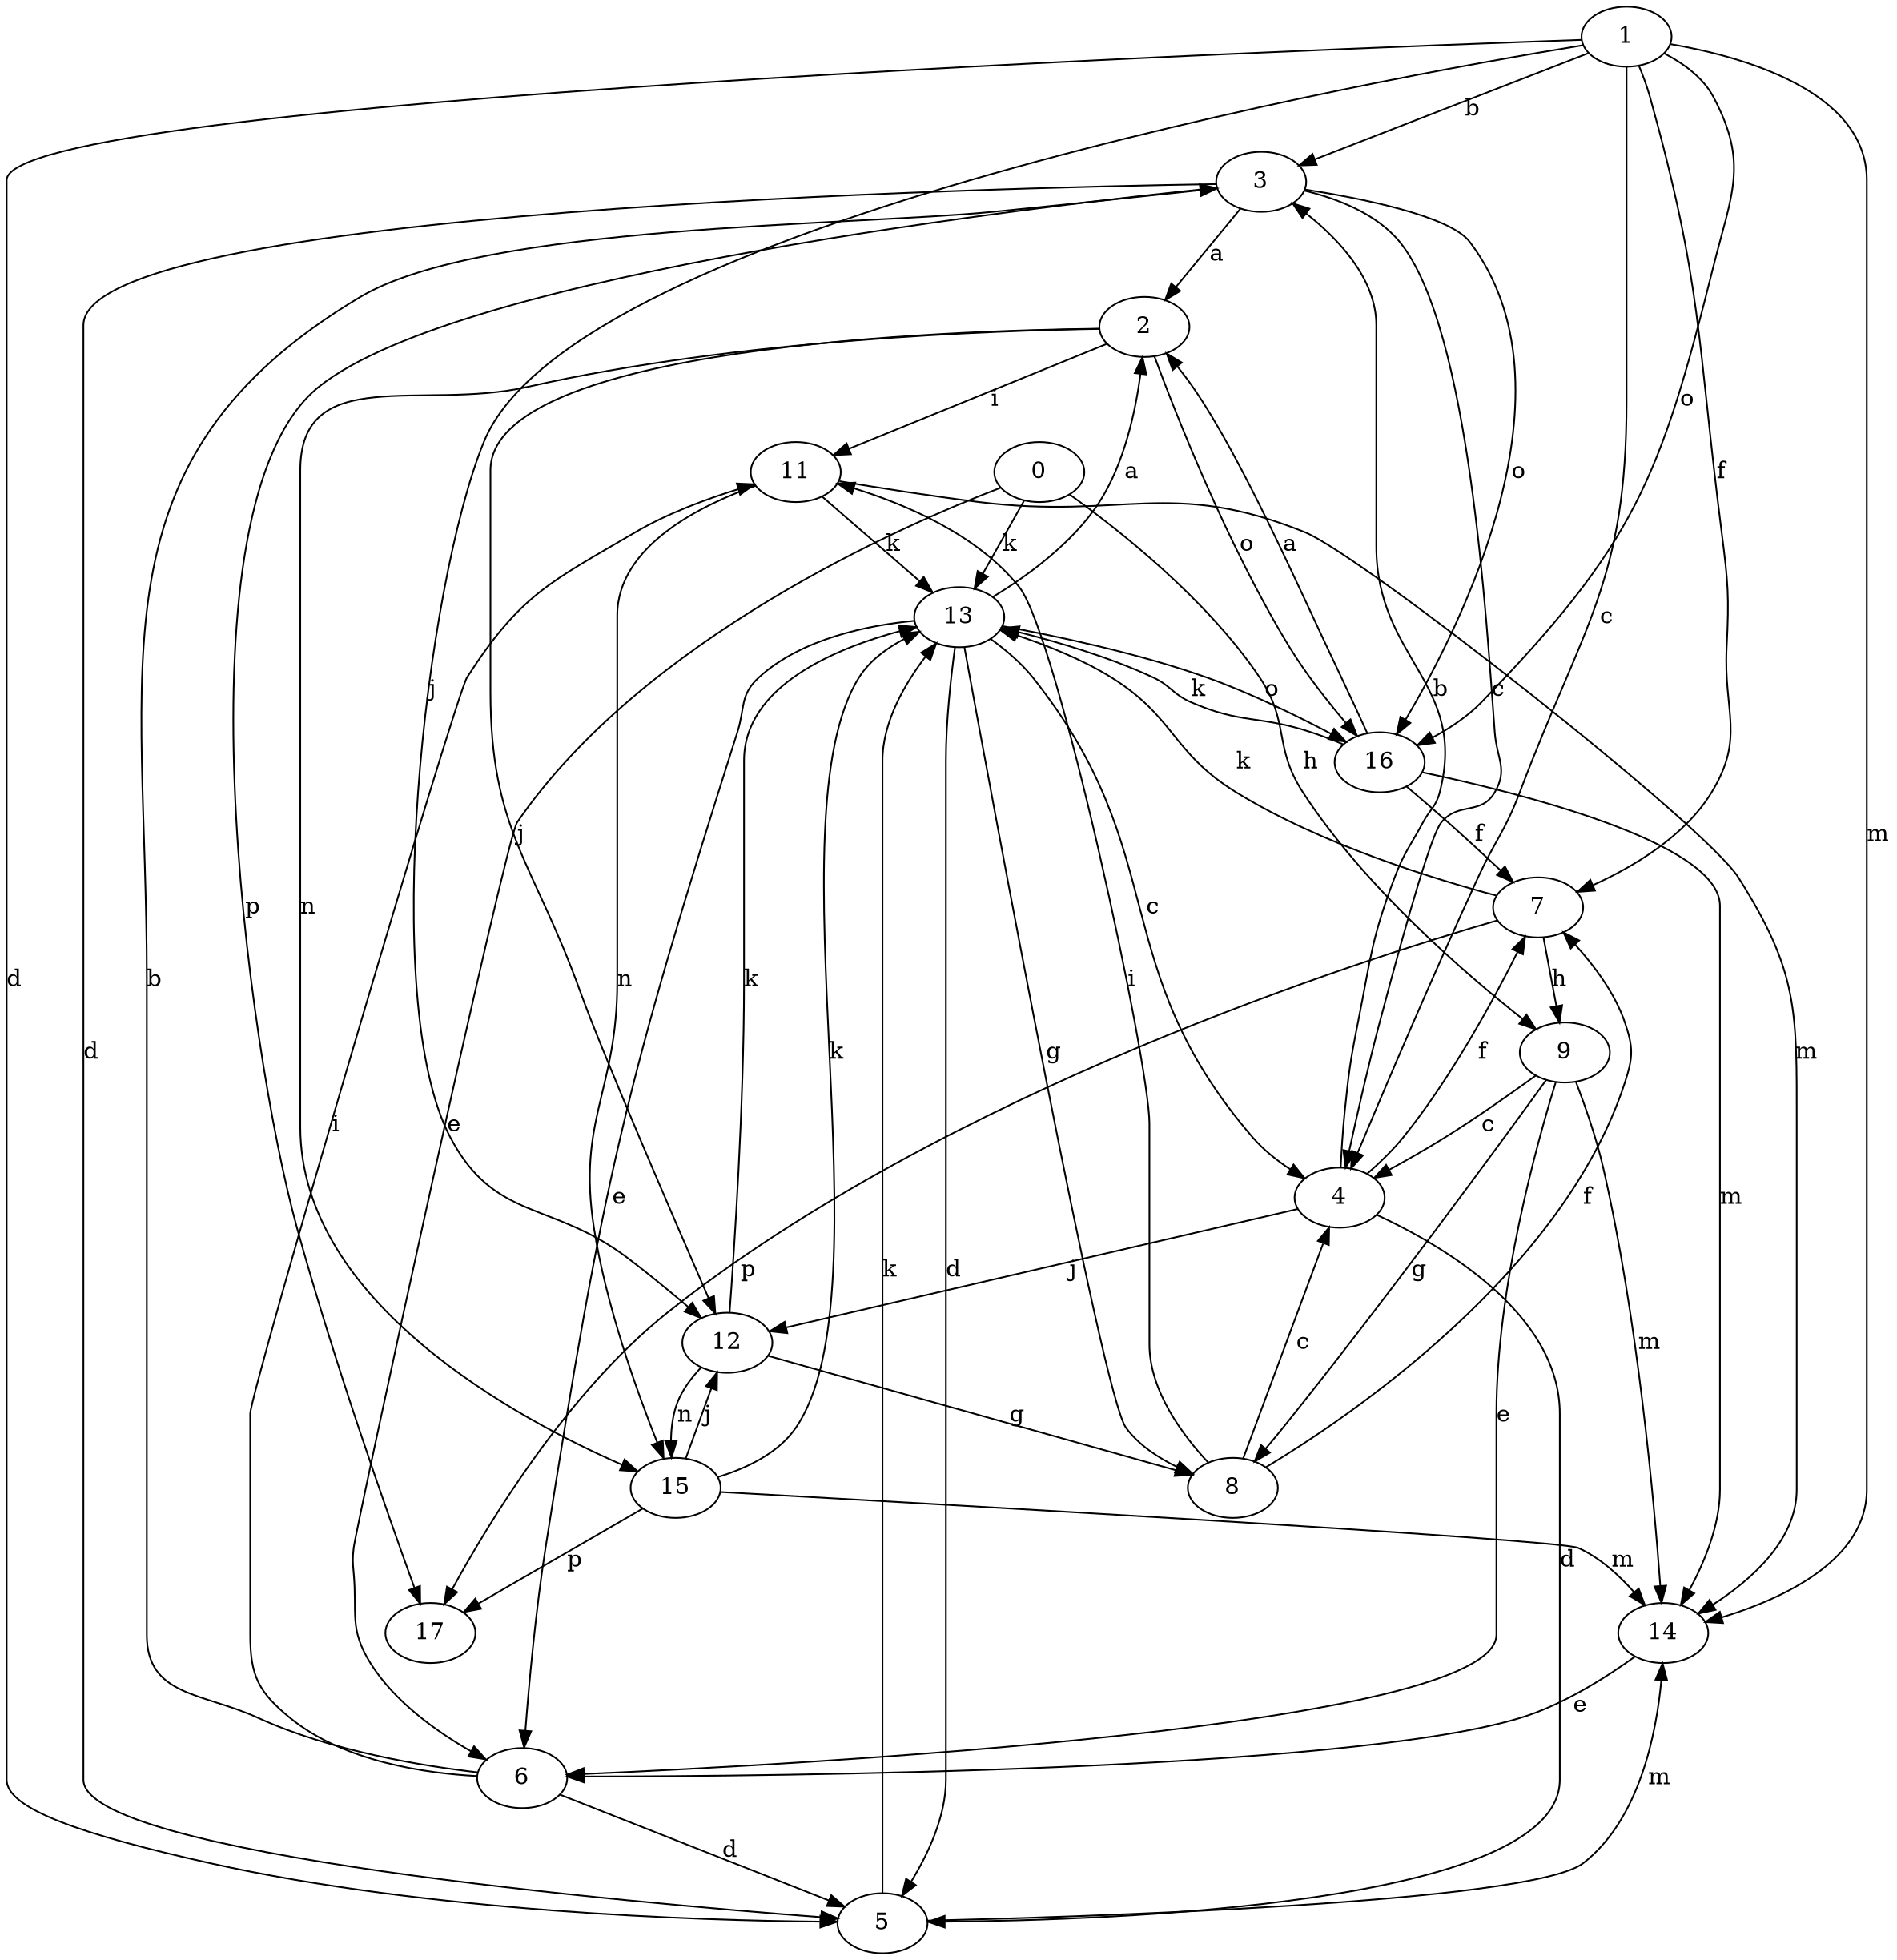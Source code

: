 strict digraph  {
1;
2;
3;
4;
5;
6;
7;
8;
9;
11;
12;
13;
14;
15;
0;
16;
17;
1 -> 3  [label=b];
1 -> 4  [label=c];
1 -> 5  [label=d];
1 -> 7  [label=f];
1 -> 12  [label=j];
1 -> 14  [label=m];
1 -> 16  [label=o];
2 -> 11  [label=i];
2 -> 12  [label=j];
2 -> 15  [label=n];
2 -> 16  [label=o];
3 -> 2  [label=a];
3 -> 4  [label=c];
3 -> 5  [label=d];
3 -> 16  [label=o];
3 -> 17  [label=p];
4 -> 3  [label=b];
4 -> 5  [label=d];
4 -> 7  [label=f];
4 -> 12  [label=j];
5 -> 13  [label=k];
5 -> 14  [label=m];
6 -> 3  [label=b];
6 -> 5  [label=d];
6 -> 11  [label=i];
7 -> 9  [label=h];
7 -> 13  [label=k];
7 -> 17  [label=p];
8 -> 4  [label=c];
8 -> 7  [label=f];
8 -> 11  [label=i];
9 -> 4  [label=c];
9 -> 6  [label=e];
9 -> 8  [label=g];
9 -> 14  [label=m];
11 -> 13  [label=k];
11 -> 14  [label=m];
11 -> 15  [label=n];
12 -> 8  [label=g];
12 -> 13  [label=k];
12 -> 15  [label=n];
13 -> 2  [label=a];
13 -> 4  [label=c];
13 -> 5  [label=d];
13 -> 6  [label=e];
13 -> 8  [label=g];
13 -> 16  [label=o];
14 -> 6  [label=e];
15 -> 12  [label=j];
15 -> 13  [label=k];
15 -> 14  [label=m];
15 -> 17  [label=p];
0 -> 6  [label=e];
0 -> 9  [label=h];
0 -> 13  [label=k];
16 -> 2  [label=a];
16 -> 7  [label=f];
16 -> 13  [label=k];
16 -> 14  [label=m];
}
